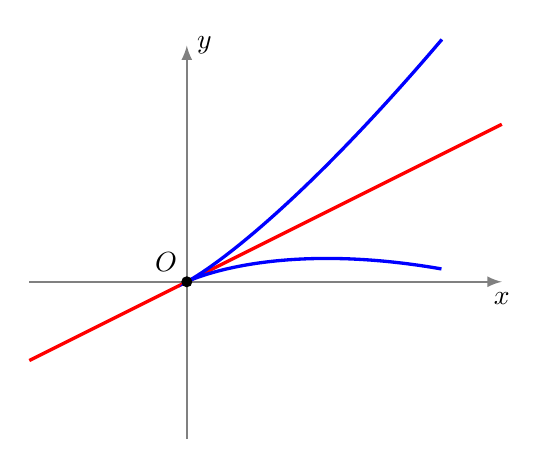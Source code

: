 \begin{tikzpicture}[scale=2]
     \draw[->,>=latex,thick, gray] (-1,0)--(2,0) node[below,black] {$x$};
     \draw[->,>=latex,thick, gray] (0,-1)--(0,1.5) node[right,black] {$y$};

     \draw[very thick, red] (0,0)--+(2,1)--+(-1,-0.5);

     \draw [very thick, color=blue,samples=100,smooth, domain=-0.9:0.9] plot({2*\x*\x},{\x*\x-\x*\x*\x});

    \fill (0,0) circle (1pt) node[above left] {$O$};
\end{tikzpicture}
